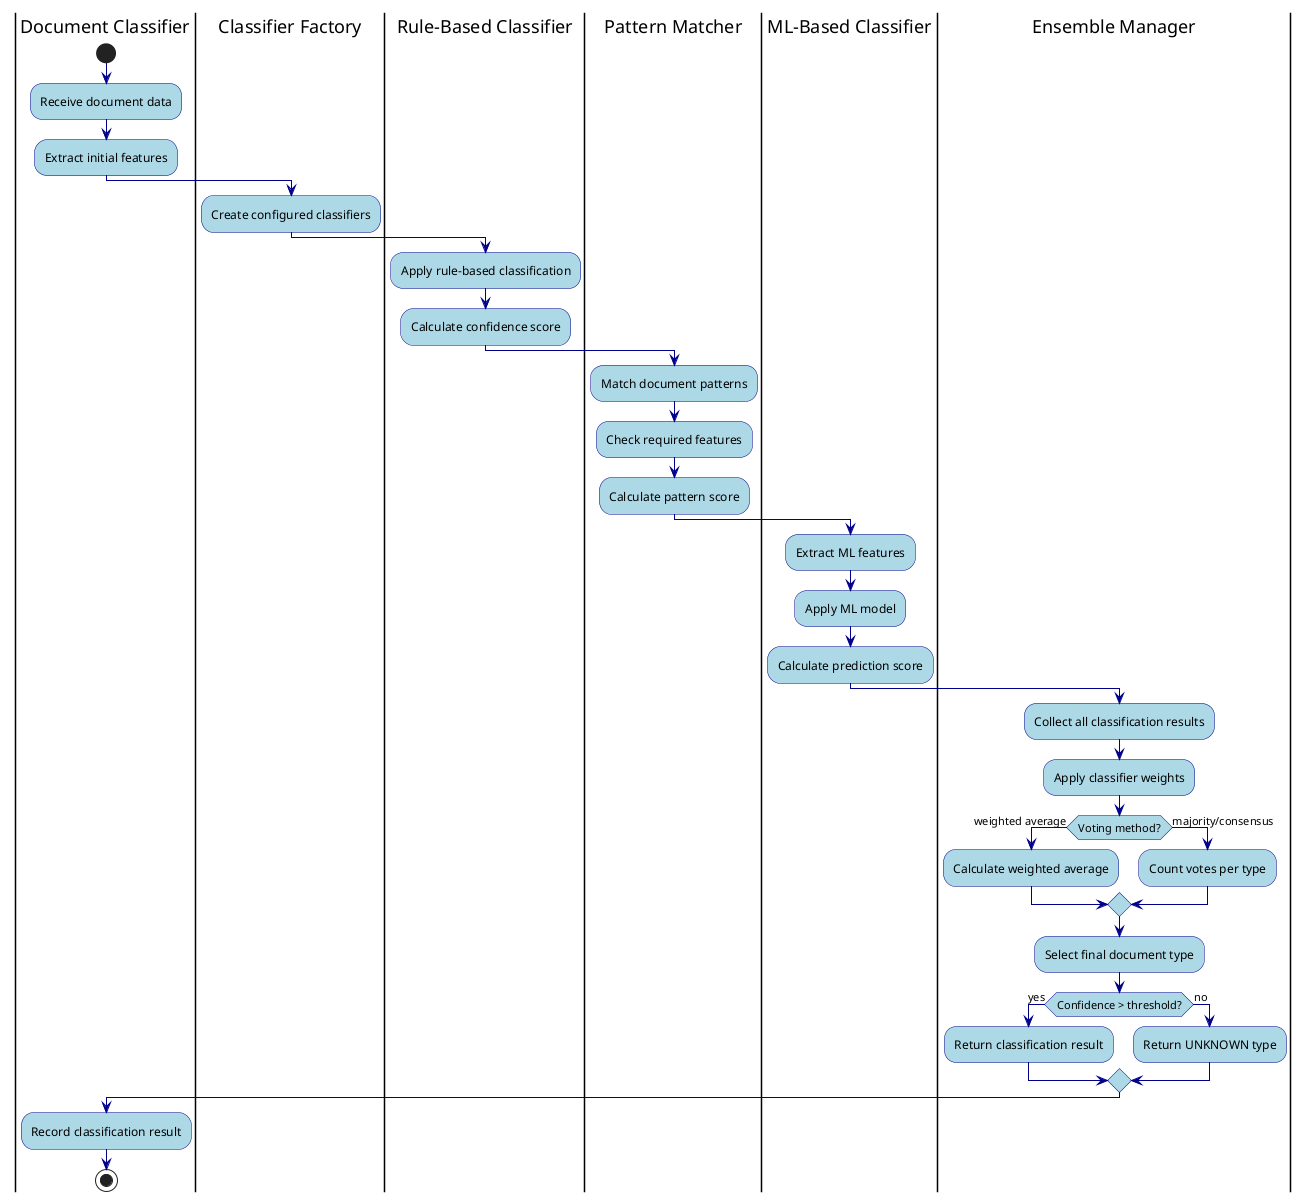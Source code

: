 @startuml Classification System - Workflow

skinparam ActivityBackgroundColor LightBlue
skinparam ActivityBorderColor DarkBlue
skinparam ArrowColor DarkBlue

|Document Classifier|
start
:Receive document data;
:Extract initial features;

|Classifier Factory|
:Create configured classifiers;

|Rule-Based Classifier|
:Apply rule-based classification;
:Calculate confidence score;

|Pattern Matcher|
:Match document patterns;
:Check required features;
:Calculate pattern score;

|ML-Based Classifier|
:Extract ML features;
:Apply ML model;
:Calculate prediction score;

|Ensemble Manager|
:Collect all classification results;
:Apply classifier weights;

if (Voting method?) then (weighted average)
  :Calculate weighted average;
else (majority/consensus)
  :Count votes per type;
endif

:Select final document type;

if (Confidence > threshold?) then (yes)
  :Return classification result;
else (no)
  :Return UNKNOWN type;
endif

|Document Classifier|
:Record classification result;
stop

@enduml
